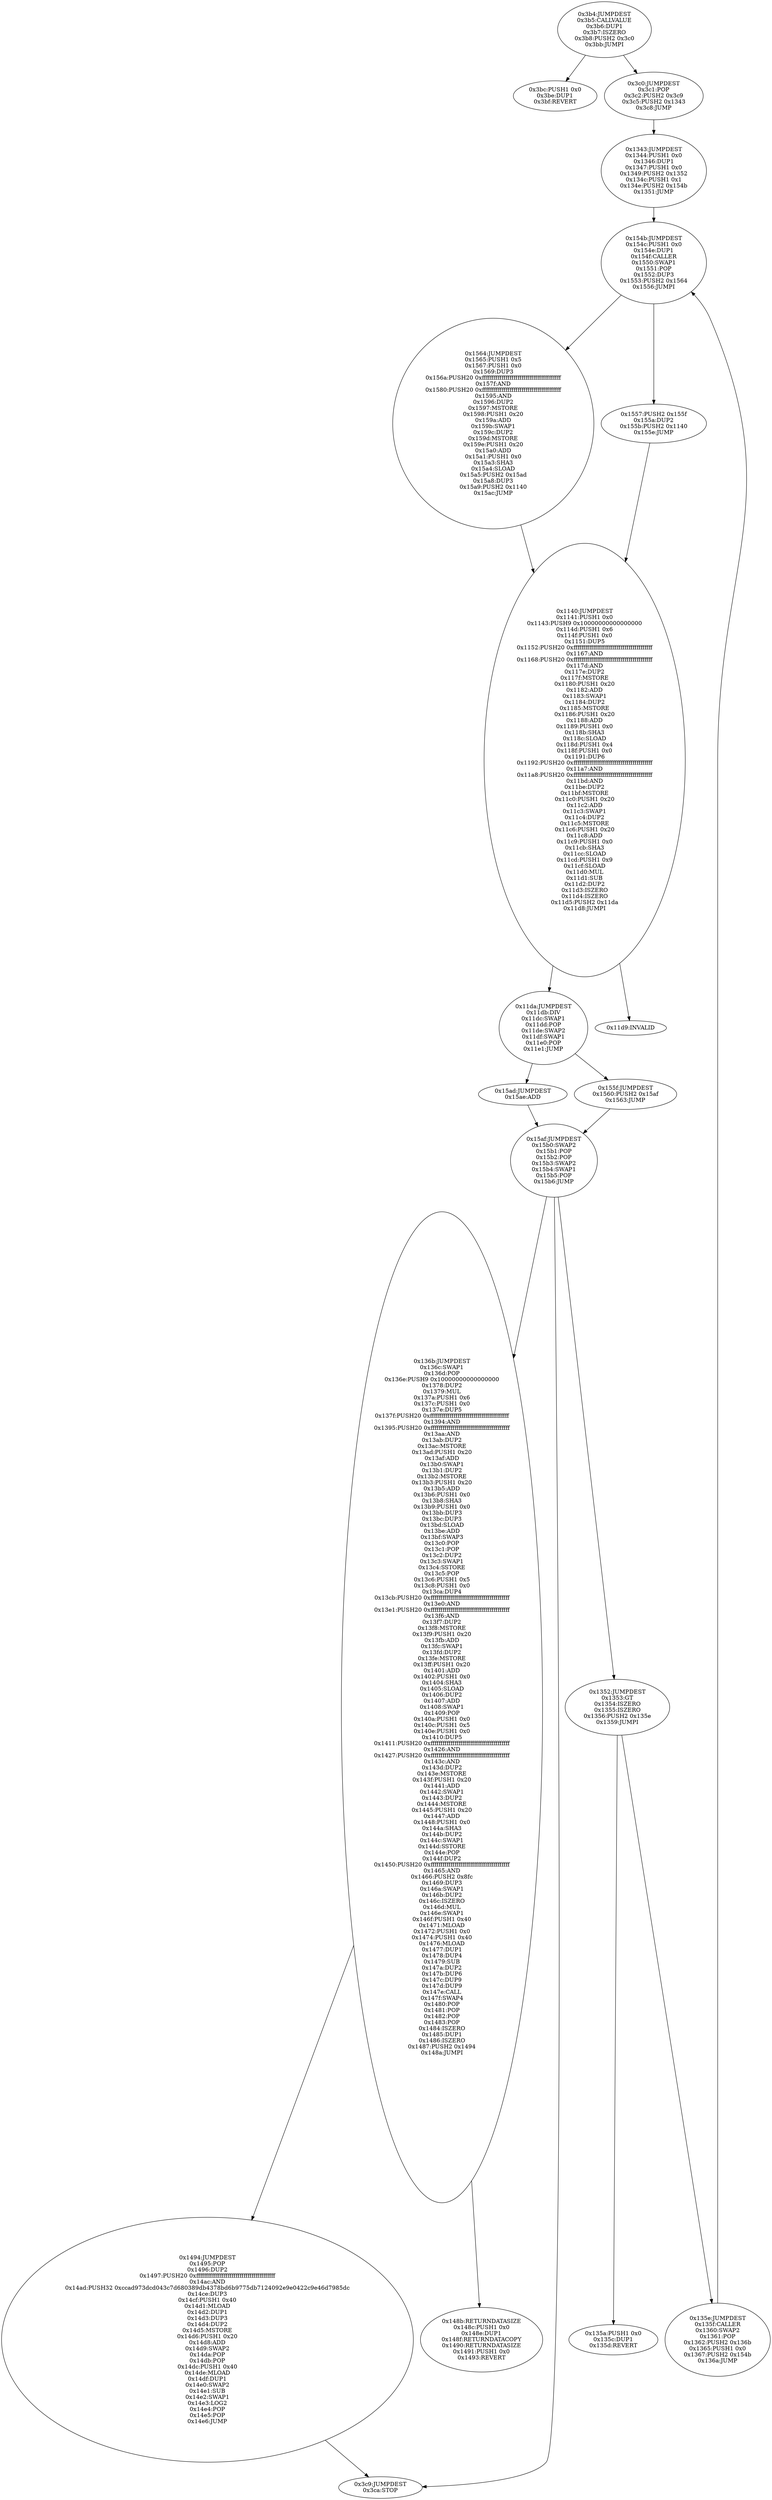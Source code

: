 digraph{
948[label="0x3b4:JUMPDEST
0x3b5:CALLVALUE
0x3b6:DUP1
0x3b7:ISZERO
0x3b8:PUSH2 0x3c0
0x3bb:JUMPI"]
948 -> 956
948 -> 960
956[label="0x3bc:PUSH1 0x0
0x3be:DUP1
0x3bf:REVERT"]
960[label="0x3c0:JUMPDEST
0x3c1:POP
0x3c2:PUSH2 0x3c9
0x3c5:PUSH2 0x1343
0x3c8:JUMP"]
960 -> 4931
4931[label="0x1343:JUMPDEST
0x1344:PUSH1 0x0
0x1346:DUP1
0x1347:PUSH1 0x0
0x1349:PUSH2 0x1352
0x134c:PUSH1 0x1
0x134e:PUSH2 0x154b
0x1351:JUMP"]
4931 -> 5451
5451[label="0x154b:JUMPDEST
0x154c:PUSH1 0x0
0x154e:DUP1
0x154f:CALLER
0x1550:SWAP1
0x1551:POP
0x1552:DUP3
0x1553:PUSH2 0x1564
0x1556:JUMPI"]
5451 -> 5463
5451 -> 5476
5463[label="0x1557:PUSH2 0x155f
0x155a:DUP2
0x155b:PUSH2 0x1140
0x155e:JUMP"]
5463 -> 4416
5476[label="0x1564:JUMPDEST
0x1565:PUSH1 0x5
0x1567:PUSH1 0x0
0x1569:DUP3
0x156a:PUSH20 0xffffffffffffffffffffffffffffffffffffffff
0x157f:AND
0x1580:PUSH20 0xffffffffffffffffffffffffffffffffffffffff
0x1595:AND
0x1596:DUP2
0x1597:MSTORE
0x1598:PUSH1 0x20
0x159a:ADD
0x159b:SWAP1
0x159c:DUP2
0x159d:MSTORE
0x159e:PUSH1 0x20
0x15a0:ADD
0x15a1:PUSH1 0x0
0x15a3:SHA3
0x15a4:SLOAD
0x15a5:PUSH2 0x15ad
0x15a8:DUP3
0x15a9:PUSH2 0x1140
0x15ac:JUMP"]
5476 -> 4416
4416[label="0x1140:JUMPDEST
0x1141:PUSH1 0x0
0x1143:PUSH9 0x10000000000000000
0x114d:PUSH1 0x6
0x114f:PUSH1 0x0
0x1151:DUP5
0x1152:PUSH20 0xffffffffffffffffffffffffffffffffffffffff
0x1167:AND
0x1168:PUSH20 0xffffffffffffffffffffffffffffffffffffffff
0x117d:AND
0x117e:DUP2
0x117f:MSTORE
0x1180:PUSH1 0x20
0x1182:ADD
0x1183:SWAP1
0x1184:DUP2
0x1185:MSTORE
0x1186:PUSH1 0x20
0x1188:ADD
0x1189:PUSH1 0x0
0x118b:SHA3
0x118c:SLOAD
0x118d:PUSH1 0x4
0x118f:PUSH1 0x0
0x1191:DUP6
0x1192:PUSH20 0xffffffffffffffffffffffffffffffffffffffff
0x11a7:AND
0x11a8:PUSH20 0xffffffffffffffffffffffffffffffffffffffff
0x11bd:AND
0x11be:DUP2
0x11bf:MSTORE
0x11c0:PUSH1 0x20
0x11c2:ADD
0x11c3:SWAP1
0x11c4:DUP2
0x11c5:MSTORE
0x11c6:PUSH1 0x20
0x11c8:ADD
0x11c9:PUSH1 0x0
0x11cb:SHA3
0x11cc:SLOAD
0x11cd:PUSH1 0x9
0x11cf:SLOAD
0x11d0:MUL
0x11d1:SUB
0x11d2:DUP2
0x11d3:ISZERO
0x11d4:ISZERO
0x11d5:PUSH2 0x11da
0x11d8:JUMPI"]
4416 -> 4569
4416 -> 4570
4569[label="0x11d9:INVALID"]
4570[label="0x11da:JUMPDEST
0x11db:DIV
0x11dc:SWAP1
0x11dd:POP
0x11de:SWAP2
0x11df:SWAP1
0x11e0:POP
0x11e1:JUMP"]
4570 -> 5549
4570 -> 5471
5549[label="0x15ad:JUMPDEST
0x15ae:ADD"]
5549 -> 5551
5551[label="0x15af:JUMPDEST
0x15b0:SWAP2
0x15b1:POP
0x15b2:POP
0x15b3:SWAP2
0x15b4:SWAP1
0x15b5:POP
0x15b6:JUMP"]
5551 -> 4946
5551 -> 969
5551 -> 4971
5471[label="0x155f:JUMPDEST
0x1560:PUSH2 0x15af
0x1563:JUMP"]
5471 -> 5551
4946[label="0x1352:JUMPDEST
0x1353:GT
0x1354:ISZERO
0x1355:ISZERO
0x1356:PUSH2 0x135e
0x1359:JUMPI"]
4946 -> 4954
4946 -> 4958
4954[label="0x135a:PUSH1 0x0
0x135c:DUP1
0x135d:REVERT"]
4958[label="0x135e:JUMPDEST
0x135f:CALLER
0x1360:SWAP2
0x1361:POP
0x1362:PUSH2 0x136b
0x1365:PUSH1 0x0
0x1367:PUSH2 0x154b
0x136a:JUMP"]
4958 -> 5451
4971[label="0x136b:JUMPDEST
0x136c:SWAP1
0x136d:POP
0x136e:PUSH9 0x10000000000000000
0x1378:DUP2
0x1379:MUL
0x137a:PUSH1 0x6
0x137c:PUSH1 0x0
0x137e:DUP5
0x137f:PUSH20 0xffffffffffffffffffffffffffffffffffffffff
0x1394:AND
0x1395:PUSH20 0xffffffffffffffffffffffffffffffffffffffff
0x13aa:AND
0x13ab:DUP2
0x13ac:MSTORE
0x13ad:PUSH1 0x20
0x13af:ADD
0x13b0:SWAP1
0x13b1:DUP2
0x13b2:MSTORE
0x13b3:PUSH1 0x20
0x13b5:ADD
0x13b6:PUSH1 0x0
0x13b8:SHA3
0x13b9:PUSH1 0x0
0x13bb:DUP3
0x13bc:DUP3
0x13bd:SLOAD
0x13be:ADD
0x13bf:SWAP3
0x13c0:POP
0x13c1:POP
0x13c2:DUP2
0x13c3:SWAP1
0x13c4:SSTORE
0x13c5:POP
0x13c6:PUSH1 0x5
0x13c8:PUSH1 0x0
0x13ca:DUP4
0x13cb:PUSH20 0xffffffffffffffffffffffffffffffffffffffff
0x13e0:AND
0x13e1:PUSH20 0xffffffffffffffffffffffffffffffffffffffff
0x13f6:AND
0x13f7:DUP2
0x13f8:MSTORE
0x13f9:PUSH1 0x20
0x13fb:ADD
0x13fc:SWAP1
0x13fd:DUP2
0x13fe:MSTORE
0x13ff:PUSH1 0x20
0x1401:ADD
0x1402:PUSH1 0x0
0x1404:SHA3
0x1405:SLOAD
0x1406:DUP2
0x1407:ADD
0x1408:SWAP1
0x1409:POP
0x140a:PUSH1 0x0
0x140c:PUSH1 0x5
0x140e:PUSH1 0x0
0x1410:DUP5
0x1411:PUSH20 0xffffffffffffffffffffffffffffffffffffffff
0x1426:AND
0x1427:PUSH20 0xffffffffffffffffffffffffffffffffffffffff
0x143c:AND
0x143d:DUP2
0x143e:MSTORE
0x143f:PUSH1 0x20
0x1441:ADD
0x1442:SWAP1
0x1443:DUP2
0x1444:MSTORE
0x1445:PUSH1 0x20
0x1447:ADD
0x1448:PUSH1 0x0
0x144a:SHA3
0x144b:DUP2
0x144c:SWAP1
0x144d:SSTORE
0x144e:POP
0x144f:DUP2
0x1450:PUSH20 0xffffffffffffffffffffffffffffffffffffffff
0x1465:AND
0x1466:PUSH2 0x8fc
0x1469:DUP3
0x146a:SWAP1
0x146b:DUP2
0x146c:ISZERO
0x146d:MUL
0x146e:SWAP1
0x146f:PUSH1 0x40
0x1471:MLOAD
0x1472:PUSH1 0x0
0x1474:PUSH1 0x40
0x1476:MLOAD
0x1477:DUP1
0x1478:DUP4
0x1479:SUB
0x147a:DUP2
0x147b:DUP6
0x147c:DUP9
0x147d:DUP9
0x147e:CALL
0x147f:SWAP4
0x1480:POP
0x1481:POP
0x1482:POP
0x1483:POP
0x1484:ISZERO
0x1485:DUP1
0x1486:ISZERO
0x1487:PUSH2 0x1494
0x148a:JUMPI"]
4971 -> 5259
4971 -> 5268
5259[label="0x148b:RETURNDATASIZE
0x148c:PUSH1 0x0
0x148e:DUP1
0x148f:RETURNDATACOPY
0x1490:RETURNDATASIZE
0x1491:PUSH1 0x0
0x1493:REVERT"]
969[label="0x3c9:JUMPDEST
0x3ca:STOP"]
5268[label="0x1494:JUMPDEST
0x1495:POP
0x1496:DUP2
0x1497:PUSH20 0xffffffffffffffffffffffffffffffffffffffff
0x14ac:AND
0x14ad:PUSH32 0xccad973dcd043c7d680389db4378bd6b9775db7124092e9e0422c9e46d7985dc
0x14ce:DUP3
0x14cf:PUSH1 0x40
0x14d1:MLOAD
0x14d2:DUP1
0x14d3:DUP3
0x14d4:DUP2
0x14d5:MSTORE
0x14d6:PUSH1 0x20
0x14d8:ADD
0x14d9:SWAP2
0x14da:POP
0x14db:POP
0x14dc:PUSH1 0x40
0x14de:MLOAD
0x14df:DUP1
0x14e0:SWAP2
0x14e1:SUB
0x14e2:SWAP1
0x14e3:LOG2
0x14e4:POP
0x14e5:POP
0x14e6:JUMP"]
5268 -> 969

}